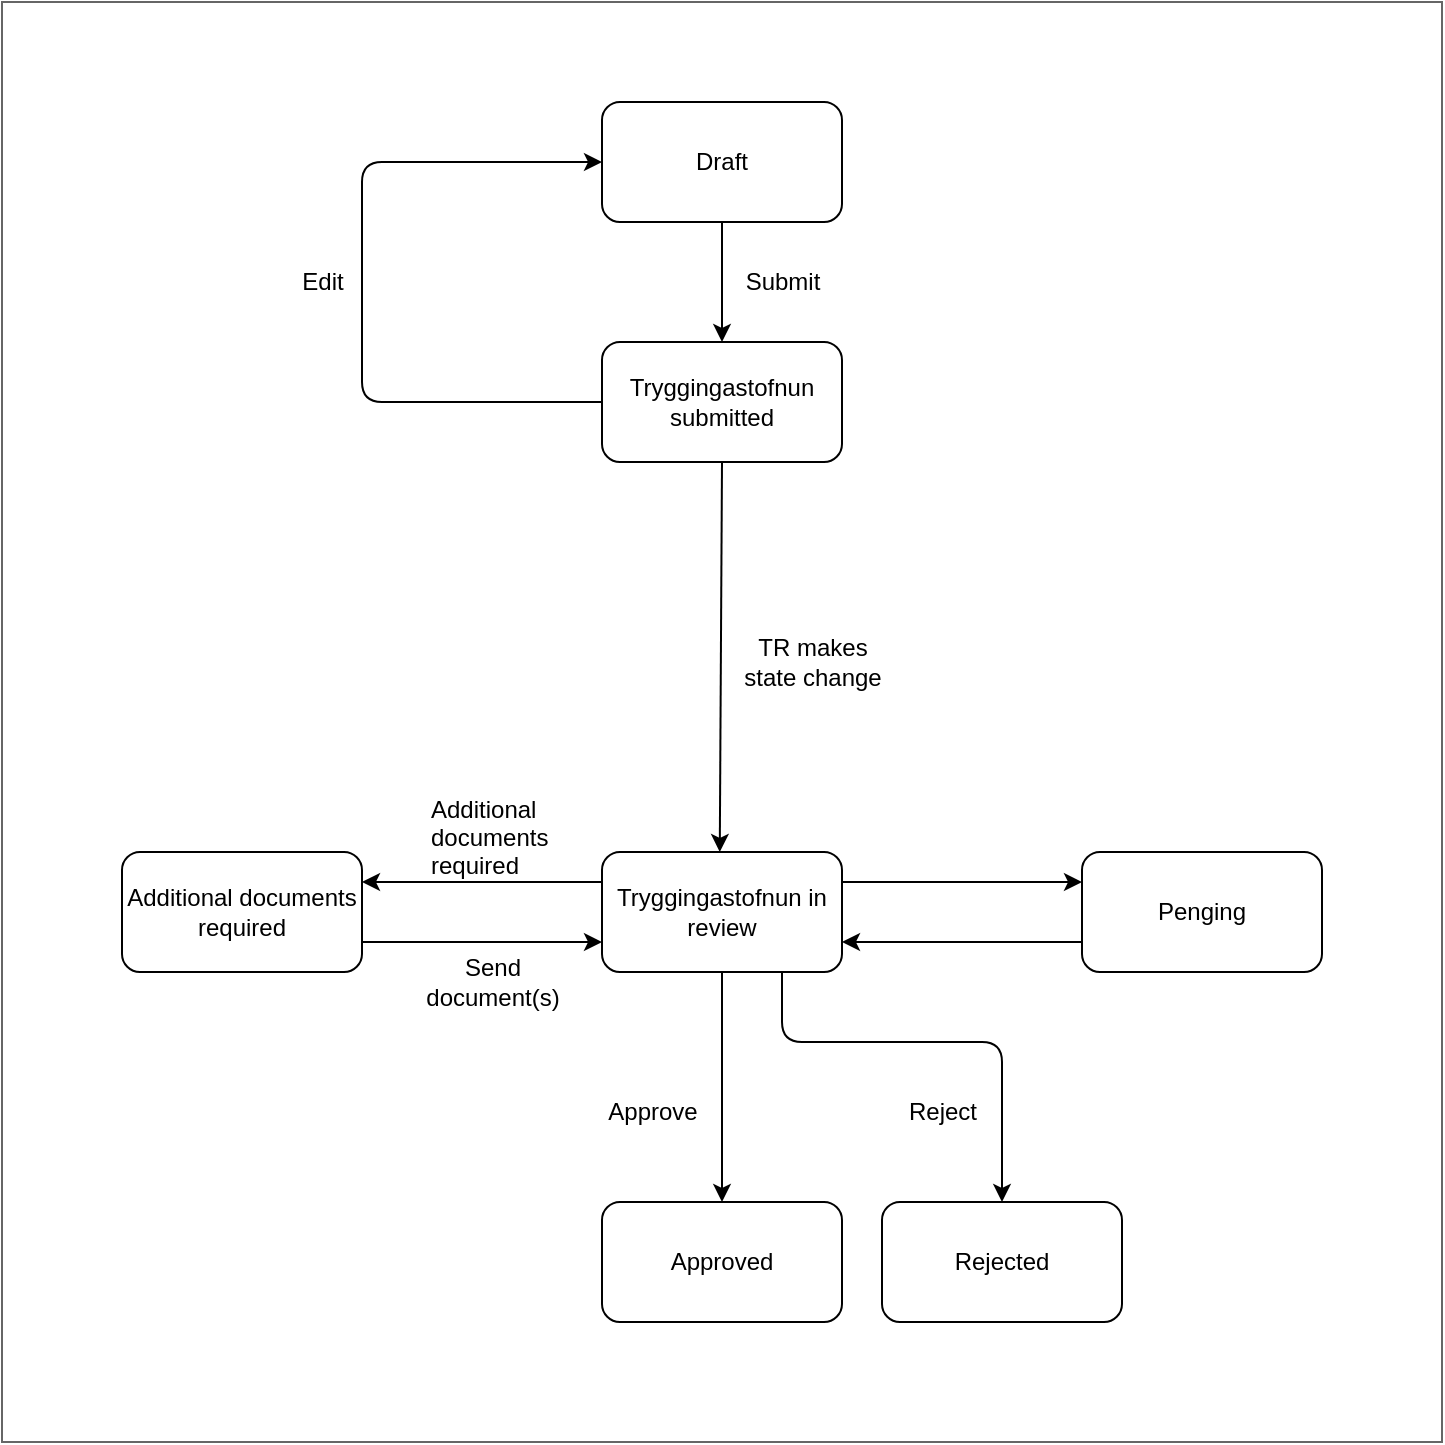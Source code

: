<mxfile>
    <diagram id="bp4L_sxN-wWYxrPbpu0s" name="Page-1">
        <mxGraphModel dx="1925" dy="875" grid="1" gridSize="10" guides="1" tooltips="1" connect="1" arrows="1" fold="1" page="1" pageScale="1" pageWidth="827" pageHeight="1169" math="0" shadow="0">
            <root>
                <mxCell id="0"/>
                <mxCell id="1" parent="0"/>
                <mxCell id="2" value="" style="whiteSpace=wrap;html=1;fillColor=#FFFFFF;gradientColor=none;strokeColor=#666666;" vertex="1" parent="1">
                    <mxGeometry x="-40" y="40" width="720" height="720" as="geometry"/>
                </mxCell>
                <mxCell id="3" value="&lt;font color=&quot;#000000&quot;&gt;Draft&lt;/font&gt;" style="rounded=1;whiteSpace=wrap;html=1;fillColor=#FFFFFF;strokeColor=#000000;" vertex="1" parent="1">
                    <mxGeometry x="260" y="90" width="120" height="60" as="geometry"/>
                </mxCell>
                <mxCell id="4" value="&lt;font color=&quot;#000000&quot;&gt;Tryggingastofnun submitted&lt;/font&gt;" style="rounded=1;whiteSpace=wrap;html=1;fillColor=#FFFFFF;strokeColor=#000000;" vertex="1" parent="1">
                    <mxGeometry x="260" y="210" width="120" height="60" as="geometry"/>
                </mxCell>
                <mxCell id="24" style="edgeStyle=none;html=1;exitX=0;exitY=0.25;exitDx=0;exitDy=0;entryX=1;entryY=0.25;entryDx=0;entryDy=0;strokeColor=#000000;" edge="1" parent="1" source="5" target="6">
                    <mxGeometry relative="1" as="geometry"/>
                </mxCell>
                <mxCell id="5" value="&lt;font color=&quot;#000000&quot;&gt;Tryggingastofnun in review&lt;/font&gt;" style="rounded=1;whiteSpace=wrap;html=1;fillColor=#FFFFFF;strokeColor=#000000;" vertex="1" parent="1">
                    <mxGeometry x="260" y="465" width="120" height="60" as="geometry"/>
                </mxCell>
                <mxCell id="25" style="edgeStyle=none;html=1;exitX=1;exitY=0.75;exitDx=0;exitDy=0;entryX=0;entryY=0.75;entryDx=0;entryDy=0;strokeColor=#000000;" edge="1" parent="1" source="6" target="5">
                    <mxGeometry relative="1" as="geometry"/>
                </mxCell>
                <mxCell id="6" value="&lt;font color=&quot;#000000&quot;&gt;Additional documents required&lt;/font&gt;" style="rounded=1;whiteSpace=wrap;html=1;fillColor=#FFFFFF;strokeColor=#000000;" vertex="1" parent="1">
                    <mxGeometry x="20" y="465" width="120" height="60" as="geometry"/>
                </mxCell>
                <mxCell id="7" value="&lt;font color=&quot;#000000&quot;&gt;Approved&lt;/font&gt;" style="rounded=1;whiteSpace=wrap;html=1;fillColor=#FFFFFF;strokeColor=#000000;" vertex="1" parent="1">
                    <mxGeometry x="260" y="640" width="120" height="60" as="geometry"/>
                </mxCell>
                <mxCell id="8" value="" style="endArrow=classic;html=1;entryX=0.5;entryY=0;entryDx=0;entryDy=0;exitX=0.5;exitY=1;exitDx=0;exitDy=0;fontColor=#FFFFFF;strokeColor=#000000;" edge="1" parent="1" source="3" target="4">
                    <mxGeometry width="50" height="50" relative="1" as="geometry">
                        <mxPoint x="410" y="650" as="sourcePoint"/>
                        <mxPoint x="460" y="600" as="targetPoint"/>
                    </mxGeometry>
                </mxCell>
                <mxCell id="11" value="" style="endArrow=classic;html=1;exitX=0;exitY=0.5;exitDx=0;exitDy=0;fontColor=#FFFFFF;strokeColor=#000000;entryX=0;entryY=0.5;entryDx=0;entryDy=0;" edge="1" parent="1" source="4" target="3">
                    <mxGeometry width="50" height="50" relative="1" as="geometry">
                        <mxPoint x="140" y="300" as="sourcePoint"/>
                        <mxPoint x="140" y="120" as="targetPoint"/>
                        <Array as="points">
                            <mxPoint x="140" y="240"/>
                            <mxPoint x="140" y="120"/>
                        </Array>
                    </mxGeometry>
                </mxCell>
                <mxCell id="12" value="Edit" style="text;html=1;align=center;verticalAlign=middle;resizable=0;points=[];autosize=1;strokeColor=none;fillColor=none;fontColor=#000000;" vertex="1" parent="1">
                    <mxGeometry x="100" y="165" width="40" height="30" as="geometry"/>
                </mxCell>
                <mxCell id="13" value="Reject" style="text;html=1;align=center;verticalAlign=middle;resizable=0;points=[];autosize=1;strokeColor=none;fillColor=none;fontColor=#000000;" vertex="1" parent="1">
                    <mxGeometry x="400" y="580" width="60" height="30" as="geometry"/>
                </mxCell>
                <mxCell id="14" value="Submit" style="text;html=1;align=center;verticalAlign=middle;resizable=0;points=[];autosize=1;strokeColor=none;fillColor=none;fontColor=#000000;" vertex="1" parent="1">
                    <mxGeometry x="320" y="165" width="60" height="30" as="geometry"/>
                </mxCell>
                <mxCell id="15" value="Additional&#10;documents &#10;required" style="text;fontColor=#000000;" vertex="1" parent="1">
                    <mxGeometry x="172.5" y="430" width="65" height="50" as="geometry"/>
                </mxCell>
                <mxCell id="16" value="Approve" style="text;html=1;align=center;verticalAlign=middle;resizable=0;points=[];autosize=1;strokeColor=none;fillColor=none;fontColor=#000000;" vertex="1" parent="1">
                    <mxGeometry x="250" y="580" width="70" height="30" as="geometry"/>
                </mxCell>
                <mxCell id="17" value="Send &lt;br&gt;document(s)" style="text;html=1;align=center;verticalAlign=middle;resizable=0;points=[];autosize=1;strokeColor=none;fillColor=none;fontColor=#000000;" vertex="1" parent="1">
                    <mxGeometry x="160" y="510" width="90" height="40" as="geometry"/>
                </mxCell>
                <mxCell id="18" value="&lt;font color=&quot;#000000&quot;&gt;Rejected&lt;/font&gt;" style="rounded=1;whiteSpace=wrap;html=1;fillColor=#FFFFFF;strokeColor=#000000;" vertex="1" parent="1">
                    <mxGeometry x="400" y="640" width="120" height="60" as="geometry"/>
                </mxCell>
                <mxCell id="19" value="" style="endArrow=classic;html=1;exitX=0.5;exitY=1;exitDx=0;exitDy=0;fontColor=#FFFFFF;strokeColor=#000000;entryX=0.5;entryY=0;entryDx=0;entryDy=0;" edge="1" parent="1" source="5" target="7">
                    <mxGeometry width="50" height="50" relative="1" as="geometry">
                        <mxPoint x="330" y="535" as="sourcePoint"/>
                        <mxPoint x="190" y="595" as="targetPoint"/>
                    </mxGeometry>
                </mxCell>
                <mxCell id="20" value="" style="endArrow=classic;html=1;exitX=0.75;exitY=1;exitDx=0;exitDy=0;fontColor=#FFFFFF;strokeColor=#000000;entryX=0.5;entryY=0;entryDx=0;entryDy=0;" edge="1" parent="1" source="5" target="18">
                    <mxGeometry width="50" height="50" relative="1" as="geometry">
                        <mxPoint x="340" y="545" as="sourcePoint"/>
                        <mxPoint x="200" y="605" as="targetPoint"/>
                        <Array as="points">
                            <mxPoint x="350" y="560"/>
                            <mxPoint x="460" y="560"/>
                        </Array>
                    </mxGeometry>
                </mxCell>
                <mxCell id="21" value="TR makes &lt;br&gt;state change" style="text;html=1;align=center;verticalAlign=middle;resizable=0;points=[];autosize=1;strokeColor=none;fillColor=none;fontColor=#000000;" vertex="1" parent="1">
                    <mxGeometry x="320" y="350" width="90" height="40" as="geometry"/>
                </mxCell>
                <mxCell id="22" value="" style="endArrow=classic;html=1;fontColor=#FFFFFF;strokeColor=#000000;entryX=0.5;entryY=0;entryDx=0;entryDy=0;exitX=0.5;exitY=1;exitDx=0;exitDy=0;" edge="1" parent="1" source="4">
                    <mxGeometry width="50" height="50" relative="1" as="geometry">
                        <mxPoint x="319" y="350" as="sourcePoint"/>
                        <mxPoint x="318.89" y="465" as="targetPoint"/>
                    </mxGeometry>
                </mxCell>
                <mxCell id="26" value="&lt;font color=&quot;#000000&quot;&gt;Penging&lt;/font&gt;" style="rounded=1;whiteSpace=wrap;html=1;fillColor=#FFFFFF;strokeColor=#000000;" vertex="1" parent="1">
                    <mxGeometry x="500" y="465" width="120" height="60" as="geometry"/>
                </mxCell>
                <mxCell id="27" style="edgeStyle=none;html=1;exitX=0;exitY=0.25;exitDx=0;exitDy=0;entryX=1;entryY=0.25;entryDx=0;entryDy=0;strokeColor=#000000;" edge="1" parent="1">
                    <mxGeometry relative="1" as="geometry">
                        <mxPoint x="500" y="510" as="sourcePoint"/>
                        <mxPoint x="380" y="510" as="targetPoint"/>
                    </mxGeometry>
                </mxCell>
                <mxCell id="28" style="edgeStyle=none;html=1;exitX=1;exitY=0.75;exitDx=0;exitDy=0;entryX=0;entryY=0.75;entryDx=0;entryDy=0;strokeColor=#000000;" edge="1" parent="1">
                    <mxGeometry relative="1" as="geometry">
                        <mxPoint x="380" y="480" as="sourcePoint"/>
                        <mxPoint x="500" y="480" as="targetPoint"/>
                    </mxGeometry>
                </mxCell>
            </root>
        </mxGraphModel>
    </diagram>
</mxfile>